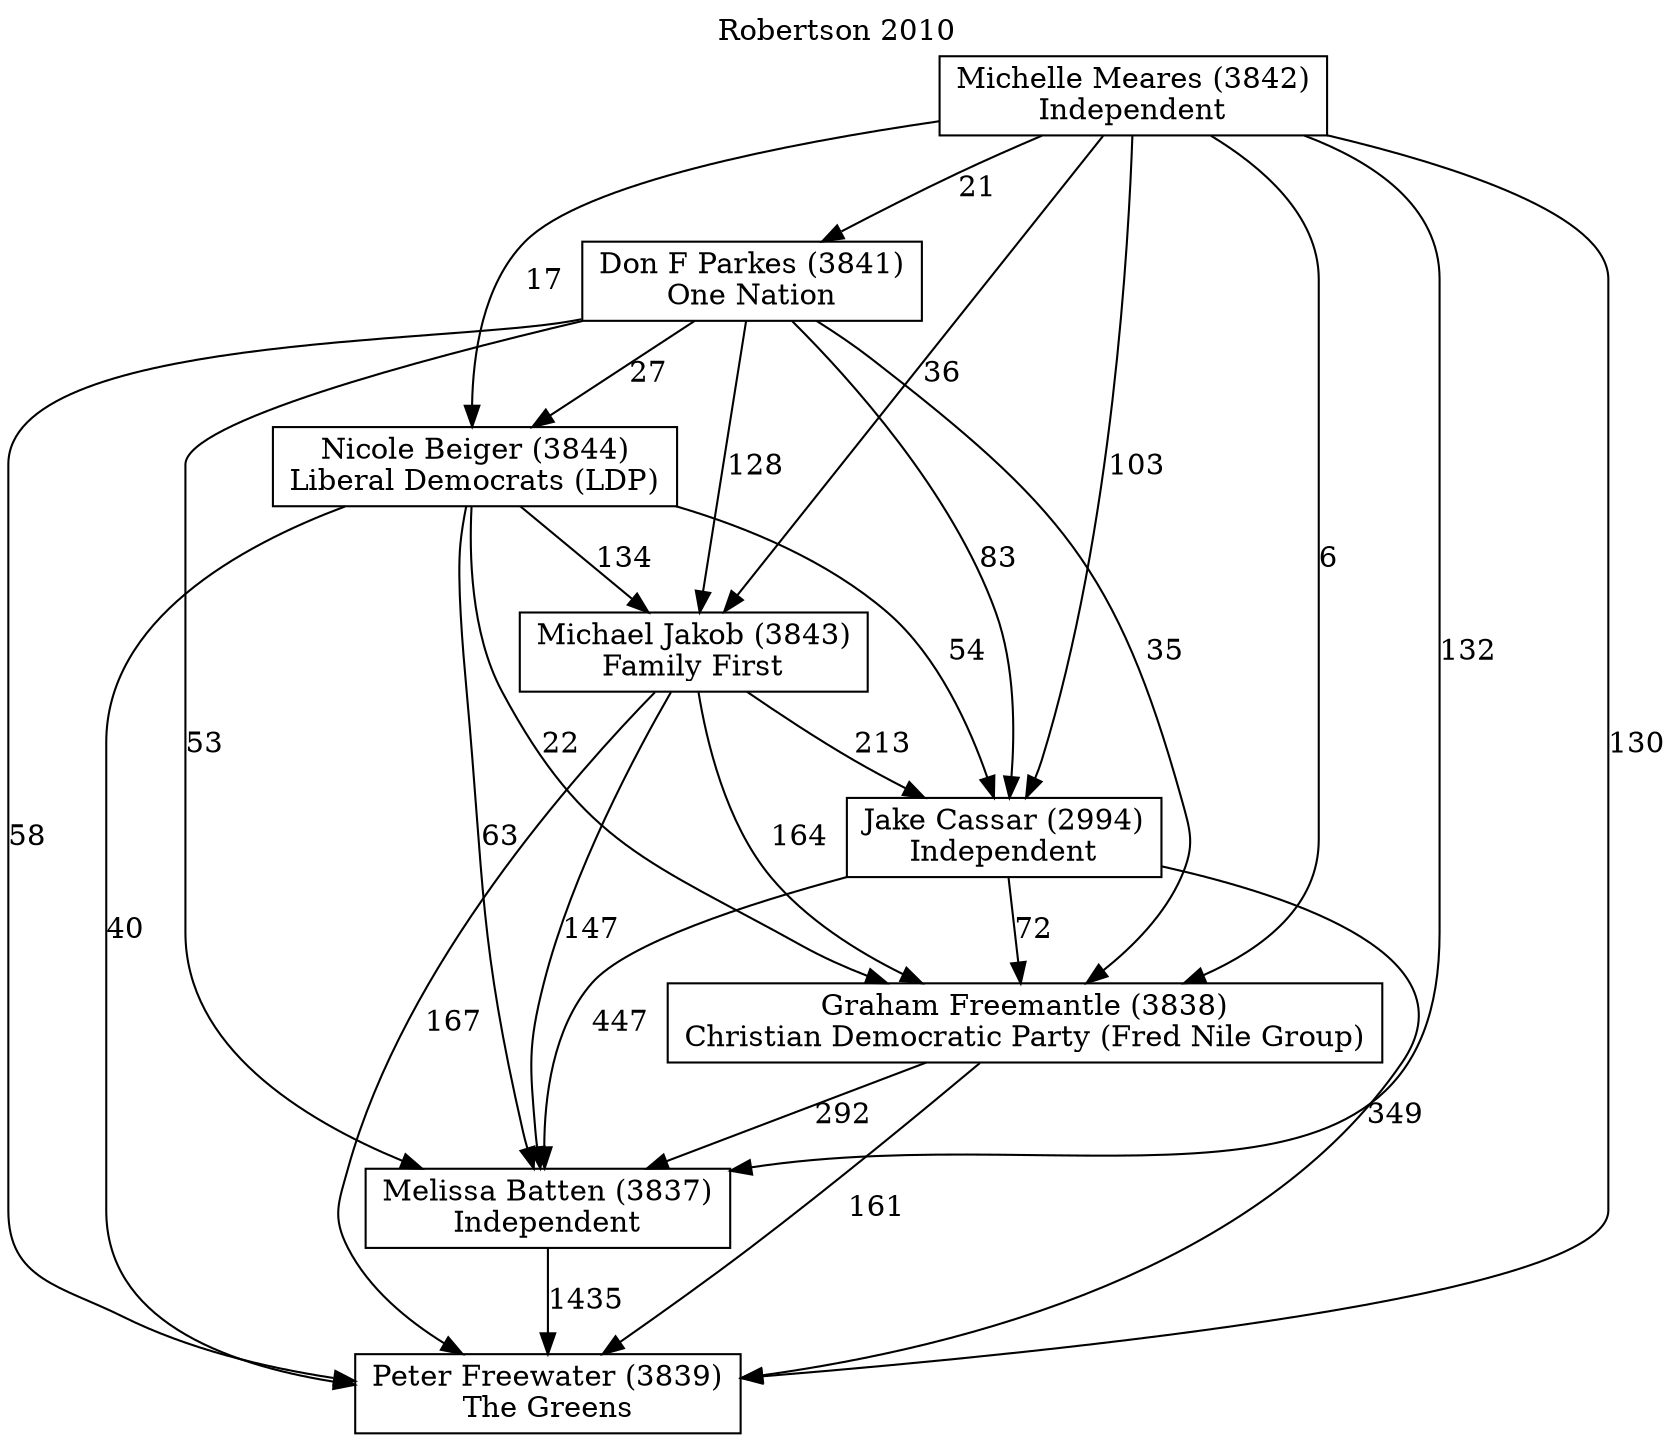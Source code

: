 // House preference flow
digraph "Peter Freewater (3839)_Robertson_2010" {
	graph [label="Robertson 2010" labelloc=t mclimit=10]
	node [shape=box]
	"Don F Parkes (3841)" [label="Don F Parkes (3841)
One Nation"]
	"Graham Freemantle (3838)" [label="Graham Freemantle (3838)
Christian Democratic Party (Fred Nile Group)"]
	"Jake Cassar (2994)" [label="Jake Cassar (2994)
Independent"]
	"Melissa Batten (3837)" [label="Melissa Batten (3837)
Independent"]
	"Michael Jakob (3843)" [label="Michael Jakob (3843)
Family First"]
	"Michelle Meares (3842)" [label="Michelle Meares (3842)
Independent"]
	"Nicole Beiger (3844)" [label="Nicole Beiger (3844)
Liberal Democrats (LDP)"]
	"Peter Freewater (3839)" [label="Peter Freewater (3839)
The Greens"]
	"Don F Parkes (3841)" -> "Graham Freemantle (3838)" [label=35]
	"Don F Parkes (3841)" -> "Jake Cassar (2994)" [label=83]
	"Don F Parkes (3841)" -> "Melissa Batten (3837)" [label=53]
	"Don F Parkes (3841)" -> "Michael Jakob (3843)" [label=128]
	"Don F Parkes (3841)" -> "Nicole Beiger (3844)" [label=27]
	"Don F Parkes (3841)" -> "Peter Freewater (3839)" [label=58]
	"Graham Freemantle (3838)" -> "Melissa Batten (3837)" [label=292]
	"Graham Freemantle (3838)" -> "Peter Freewater (3839)" [label=161]
	"Jake Cassar (2994)" -> "Graham Freemantle (3838)" [label=72]
	"Jake Cassar (2994)" -> "Melissa Batten (3837)" [label=447]
	"Jake Cassar (2994)" -> "Peter Freewater (3839)" [label=349]
	"Melissa Batten (3837)" -> "Peter Freewater (3839)" [label=1435]
	"Michael Jakob (3843)" -> "Graham Freemantle (3838)" [label=164]
	"Michael Jakob (3843)" -> "Jake Cassar (2994)" [label=213]
	"Michael Jakob (3843)" -> "Melissa Batten (3837)" [label=147]
	"Michael Jakob (3843)" -> "Peter Freewater (3839)" [label=167]
	"Michelle Meares (3842)" -> "Don F Parkes (3841)" [label=21]
	"Michelle Meares (3842)" -> "Graham Freemantle (3838)" [label=6]
	"Michelle Meares (3842)" -> "Jake Cassar (2994)" [label=103]
	"Michelle Meares (3842)" -> "Melissa Batten (3837)" [label=132]
	"Michelle Meares (3842)" -> "Michael Jakob (3843)" [label=36]
	"Michelle Meares (3842)" -> "Nicole Beiger (3844)" [label=17]
	"Michelle Meares (3842)" -> "Peter Freewater (3839)" [label=130]
	"Nicole Beiger (3844)" -> "Graham Freemantle (3838)" [label=22]
	"Nicole Beiger (3844)" -> "Jake Cassar (2994)" [label=54]
	"Nicole Beiger (3844)" -> "Melissa Batten (3837)" [label=63]
	"Nicole Beiger (3844)" -> "Michael Jakob (3843)" [label=134]
	"Nicole Beiger (3844)" -> "Peter Freewater (3839)" [label=40]
}
